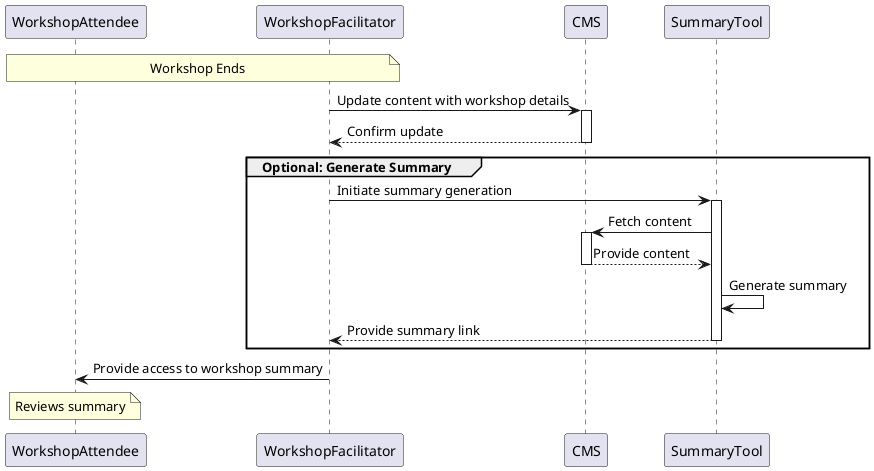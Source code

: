 @startuml
participant WorkshopAttendee as attendee
participant WorkshopFacilitator as facilitator
participant CMS
participant "SummaryTool" as tool

note over attendee, facilitator: Workshop Ends

facilitator -> CMS : Update content with workshop details
activate CMS
CMS --> facilitator : Confirm update
deactivate CMS

group Optional: Generate Summary
    facilitator -> tool : Initiate summary generation
    activate tool
    tool -> CMS : Fetch content
    activate CMS
    CMS --> tool : Provide content
    deactivate CMS
    tool -> tool : Generate summary
    tool --> facilitator : Provide summary link
    deactivate tool
end

facilitator -> attendee : Provide access to workshop summary
note over attendee: Reviews summary

@enduml